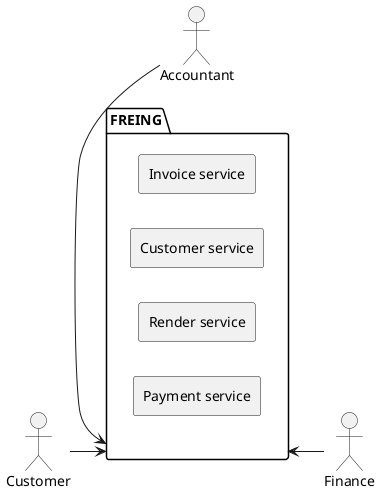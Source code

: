 @startuml
left to right direction

:Accountant: as a
:Customer: as c
:Finance: as f

package "FREING" as freing {
    rectangle "Invoice service" as invoice_service {
    }
    rectangle "Customer service" as customer_service {
    }
    rectangle "Render service" as render_service {
    }
    rectangle "Payment service" as payment_service {
    }
}

a -l-> freing

c -d-> freing

freing <-d- f

@enduml